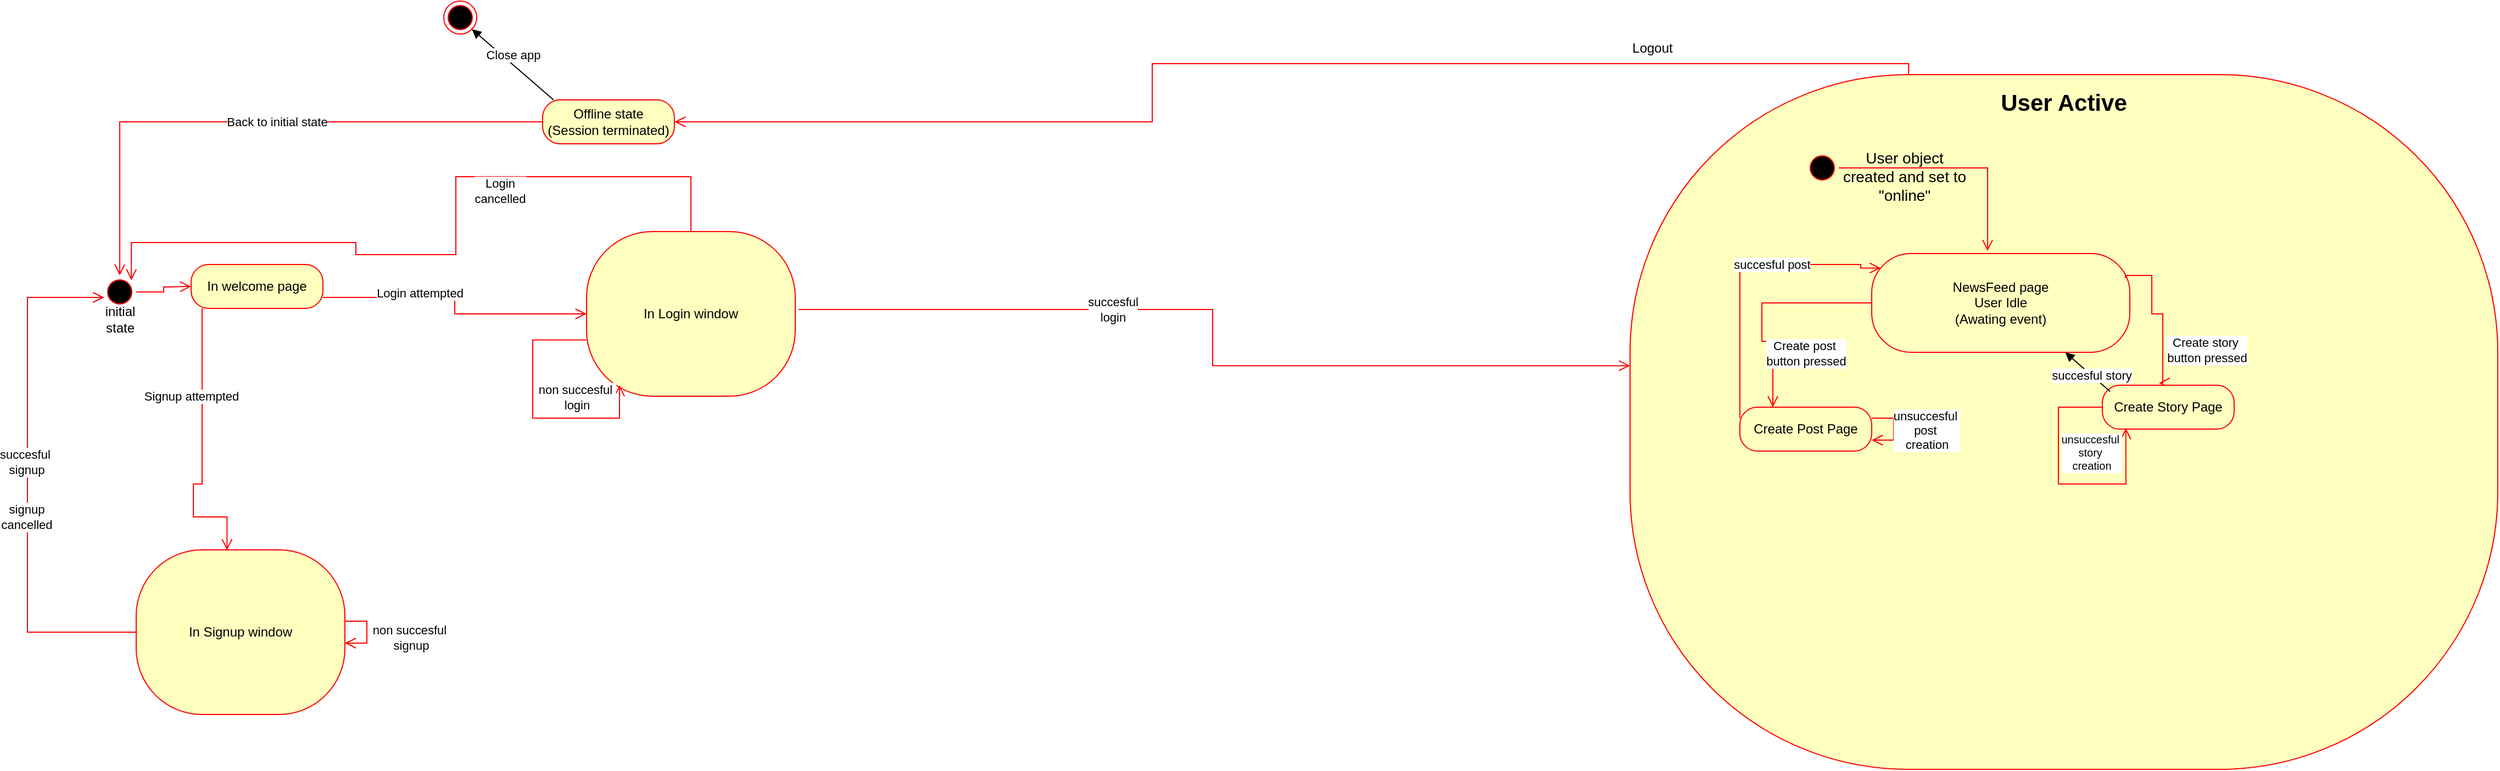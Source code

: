 <mxfile version="25.0.0">
  <diagram name="Page-1" id="KyFJbN3LeG4HaSNtgouU">
    <mxGraphModel dx="724" dy="388" grid="1" gridSize="10" guides="1" tooltips="1" connect="1" arrows="1" fold="1" page="1" pageScale="1" pageWidth="1169" pageHeight="827" math="0" shadow="0">
      <root>
        <mxCell id="0" />
        <mxCell id="1" parent="0" />
        <mxCell id="ROm6DJFv5Au94kjieVda-2" value="" style="ellipse;html=1;shape=startState;fillColor=#000000;strokeColor=#ff0000;" vertex="1" parent="1">
          <mxGeometry x="110" y="290" width="30" height="30" as="geometry" />
        </mxCell>
        <mxCell id="ROm6DJFv5Au94kjieVda-3" value="" style="edgeStyle=orthogonalEdgeStyle;html=1;verticalAlign=bottom;endArrow=open;endSize=8;strokeColor=#ff0000;rounded=0;" edge="1" source="ROm6DJFv5Au94kjieVda-2" parent="1">
          <mxGeometry relative="1" as="geometry">
            <mxPoint x="190" y="300" as="targetPoint" />
          </mxGeometry>
        </mxCell>
        <mxCell id="ROm6DJFv5Au94kjieVda-4" value="" style="rounded=1;whiteSpace=wrap;html=1;arcSize=40;fontColor=#000000;fillColor=#ffffc0;strokeColor=#ff0000;" vertex="1" parent="1">
          <mxGeometry x="1500" y="107" width="790" height="633" as="geometry" />
        </mxCell>
        <mxCell id="ROm6DJFv5Au94kjieVda-5" value="" style="edgeStyle=orthogonalEdgeStyle;html=1;verticalAlign=bottom;endArrow=open;endSize=8;strokeColor=#ff0000;rounded=0;exitX=0.321;exitY=0;exitDx=0;exitDy=0;exitPerimeter=0;entryX=1;entryY=0.5;entryDx=0;entryDy=0;" edge="1" source="ROm6DJFv5Au94kjieVda-4" parent="1" target="ROm6DJFv5Au94kjieVda-8">
          <mxGeometry relative="1" as="geometry">
            <mxPoint x="1280" y="142" as="targetPoint" />
          </mxGeometry>
        </mxCell>
        <mxCell id="ROm6DJFv5Au94kjieVda-6" value="&lt;b&gt;&lt;font style=&quot;font-size: 21px;&quot;&gt;User Active&lt;/font&gt;&lt;/b&gt;" style="text;strokeColor=none;align=center;fillColor=none;html=1;verticalAlign=middle;whiteSpace=wrap;rounded=0;" vertex="1" parent="1">
          <mxGeometry x="1715" y="117" width="360" height="30" as="geometry" />
        </mxCell>
        <mxCell id="ROm6DJFv5Au94kjieVda-7" value="Logout&lt;div&gt;&lt;br&gt;&lt;/div&gt;" style="text;html=1;align=center;verticalAlign=middle;resizable=0;points=[];autosize=1;strokeColor=none;fillColor=none;" vertex="1" parent="1">
          <mxGeometry x="1490" y="70" width="60" height="40" as="geometry" />
        </mxCell>
        <mxCell id="ROm6DJFv5Au94kjieVda-8" value="Offline state&lt;div&gt;(Session terminated)&lt;/div&gt;" style="rounded=1;whiteSpace=wrap;html=1;arcSize=40;fontColor=#000000;fillColor=#ffffc0;strokeColor=#ff0000;" vertex="1" parent="1">
          <mxGeometry x="510" y="130" width="120" height="40" as="geometry" />
        </mxCell>
        <mxCell id="ROm6DJFv5Au94kjieVda-9" value="" style="edgeStyle=orthogonalEdgeStyle;html=1;verticalAlign=bottom;endArrow=open;endSize=8;strokeColor=#ff0000;rounded=0;entryX=0.5;entryY=0;entryDx=0;entryDy=0;" edge="1" source="ROm6DJFv5Au94kjieVda-8" parent="1" target="ROm6DJFv5Au94kjieVda-2">
          <mxGeometry relative="1" as="geometry">
            <mxPoint x="570" y="230" as="targetPoint" />
          </mxGeometry>
        </mxCell>
        <mxCell id="ROm6DJFv5Au94kjieVda-10" value="&lt;div&gt;&lt;br&gt;&lt;/div&gt;&lt;div&gt;&lt;br&gt;&lt;/div&gt;" style="edgeLabel;html=1;align=center;verticalAlign=middle;resizable=0;points=[];" vertex="1" connectable="0" parent="ROm6DJFv5Au94kjieVda-9">
          <mxGeometry x="-0.091" y="1" relative="1" as="geometry">
            <mxPoint as="offset" />
          </mxGeometry>
        </mxCell>
        <mxCell id="ROm6DJFv5Au94kjieVda-19" value="Back to initial state" style="edgeLabel;html=1;align=center;verticalAlign=middle;resizable=0;points=[];" vertex="1" connectable="0" parent="ROm6DJFv5Au94kjieVda-9">
          <mxGeometry x="-0.077" relative="1" as="geometry">
            <mxPoint as="offset" />
          </mxGeometry>
        </mxCell>
        <mxCell id="ROm6DJFv5Au94kjieVda-11" value="initial&lt;div&gt;state&lt;/div&gt;" style="text;html=1;align=center;verticalAlign=middle;resizable=0;points=[];autosize=1;strokeColor=none;fillColor=none;" vertex="1" parent="1">
          <mxGeometry x="100" y="310" width="50" height="40" as="geometry" />
        </mxCell>
        <mxCell id="ROm6DJFv5Au94kjieVda-12" value="In welcome page" style="rounded=1;whiteSpace=wrap;html=1;arcSize=40;fontColor=#000000;fillColor=#ffffc0;strokeColor=#ff0000;" vertex="1" parent="1">
          <mxGeometry x="190" y="280" width="120" height="40" as="geometry" />
        </mxCell>
        <mxCell id="ROm6DJFv5Au94kjieVda-17" value="" style="ellipse;html=1;shape=endState;fillColor=#000000;strokeColor=#ff0000;" vertex="1" parent="1">
          <mxGeometry x="420" y="40" width="30" height="30" as="geometry" />
        </mxCell>
        <mxCell id="ROm6DJFv5Au94kjieVda-13" value="" style="edgeStyle=orthogonalEdgeStyle;html=1;verticalAlign=bottom;endArrow=open;endSize=8;strokeColor=#ff0000;rounded=0;entryX=0.435;entryY=0.002;entryDx=0;entryDy=0;entryPerimeter=0;" edge="1" source="ROm6DJFv5Au94kjieVda-12" parent="1" target="ROm6DJFv5Au94kjieVda-21">
          <mxGeometry relative="1" as="geometry">
            <mxPoint x="260" y="480" as="targetPoint" />
            <Array as="points">
              <mxPoint x="200" y="480" />
              <mxPoint x="192" y="480" />
              <mxPoint x="192" y="510" />
              <mxPoint x="223" y="510" />
            </Array>
          </mxGeometry>
        </mxCell>
        <mxCell id="ROm6DJFv5Au94kjieVda-20" value="Signup attempted" style="edgeLabel;html=1;align=center;verticalAlign=middle;resizable=0;points=[];" vertex="1" connectable="0" parent="ROm6DJFv5Au94kjieVda-13">
          <mxGeometry x="-0.318" y="-1" relative="1" as="geometry">
            <mxPoint x="-9" y="-9" as="offset" />
          </mxGeometry>
        </mxCell>
        <mxCell id="ROm6DJFv5Au94kjieVda-18" value="Close app" style="html=1;verticalAlign=bottom;endArrow=block;curved=0;rounded=0;entryX=1;entryY=1;entryDx=0;entryDy=0;exitX=0.083;exitY=0;exitDx=0;exitDy=0;exitPerimeter=0;" edge="1" parent="1" source="ROm6DJFv5Au94kjieVda-8" target="ROm6DJFv5Au94kjieVda-17">
          <mxGeometry width="80" relative="1" as="geometry">
            <mxPoint x="480" y="100" as="sourcePoint" />
            <mxPoint x="560" y="100" as="targetPoint" />
          </mxGeometry>
        </mxCell>
        <mxCell id="ROm6DJFv5Au94kjieVda-21" value="In Signup window" style="rounded=1;whiteSpace=wrap;html=1;arcSize=40;fontColor=#000000;fillColor=#ffffc0;strokeColor=#ff0000;" vertex="1" parent="1">
          <mxGeometry x="140" y="540" width="190" height="150" as="geometry" />
        </mxCell>
        <mxCell id="ROm6DJFv5Au94kjieVda-22" value="" style="edgeStyle=orthogonalEdgeStyle;html=1;verticalAlign=bottom;endArrow=open;endSize=8;strokeColor=#ff0000;rounded=0;elbow=vertical;" edge="1" source="ROm6DJFv5Au94kjieVda-21" parent="1" target="ROm6DJFv5Au94kjieVda-21">
          <mxGeometry relative="1" as="geometry">
            <mxPoint x="310" y="770" as="targetPoint" />
          </mxGeometry>
        </mxCell>
        <mxCell id="ROm6DJFv5Au94kjieVda-23" value="non succesful&amp;nbsp;&lt;div&gt;signup&lt;/div&gt;" style="edgeLabel;html=1;align=center;verticalAlign=middle;resizable=0;points=[];" vertex="1" connectable="0" parent="ROm6DJFv5Au94kjieVda-22">
          <mxGeometry x="-0.214" relative="1" as="geometry">
            <mxPoint x="40" y="11" as="offset" />
          </mxGeometry>
        </mxCell>
        <mxCell id="ROm6DJFv5Au94kjieVda-24" value="" style="edgeStyle=orthogonalEdgeStyle;html=1;verticalAlign=bottom;endArrow=open;endSize=8;strokeColor=#ff0000;rounded=0;elbow=vertical;" edge="1" parent="1" source="ROm6DJFv5Au94kjieVda-21" target="ROm6DJFv5Au94kjieVda-2">
          <mxGeometry relative="1" as="geometry">
            <mxPoint x="40" y="310" as="targetPoint" />
            <mxPoint x="100" y="510" as="sourcePoint" />
            <Array as="points">
              <mxPoint x="41" y="615" />
              <mxPoint x="41" y="310" />
            </Array>
          </mxGeometry>
        </mxCell>
        <mxCell id="ROm6DJFv5Au94kjieVda-25" value="succesful&amp;nbsp;&lt;div&gt;signup&lt;/div&gt;" style="edgeLabel;html=1;align=center;verticalAlign=middle;resizable=0;points=[];" vertex="1" connectable="0" parent="ROm6DJFv5Au94kjieVda-24">
          <mxGeometry x="-0.214" relative="1" as="geometry">
            <mxPoint x="-1" y="-68" as="offset" />
          </mxGeometry>
        </mxCell>
        <mxCell id="ROm6DJFv5Au94kjieVda-26" value="signup&lt;div&gt;cancelled&lt;/div&gt;" style="edgeLabel;html=1;align=center;verticalAlign=middle;resizable=0;points=[];" vertex="1" connectable="0" parent="1">
          <mxGeometry x="40" y="510" as="geometry" />
        </mxCell>
        <mxCell id="ROm6DJFv5Au94kjieVda-28" value="" style="edgeStyle=orthogonalEdgeStyle;html=1;verticalAlign=bottom;endArrow=open;endSize=8;strokeColor=#ff0000;rounded=0;exitX=1;exitY=0.75;exitDx=0;exitDy=0;" edge="1" source="ROm6DJFv5Au94kjieVda-12" parent="1" target="ROm6DJFv5Au94kjieVda-29">
          <mxGeometry relative="1" as="geometry">
            <mxPoint x="540" y="310" as="targetPoint" />
            <mxPoint x="400.059" y="295" as="sourcePoint" />
          </mxGeometry>
        </mxCell>
        <mxCell id="ROm6DJFv5Au94kjieVda-30" value="Login attempted" style="edgeLabel;html=1;align=center;verticalAlign=middle;resizable=0;points=[];" vertex="1" connectable="0" parent="ROm6DJFv5Au94kjieVda-28">
          <mxGeometry x="-0.303" y="4" relative="1" as="geometry">
            <mxPoint x="-1" as="offset" />
          </mxGeometry>
        </mxCell>
        <mxCell id="ROm6DJFv5Au94kjieVda-29" value="In Login window" style="rounded=1;whiteSpace=wrap;html=1;arcSize=40;fontColor=#000000;fillColor=#ffffc0;strokeColor=#ff0000;" vertex="1" parent="1">
          <mxGeometry x="550" y="250" width="190" height="150" as="geometry" />
        </mxCell>
        <mxCell id="ROm6DJFv5Au94kjieVda-31" value="" style="edgeStyle=orthogonalEdgeStyle;html=1;verticalAlign=bottom;endArrow=open;endSize=8;strokeColor=#ff0000;rounded=0;elbow=vertical;exitX=-0.001;exitY=0.658;exitDx=0;exitDy=0;exitPerimeter=0;entryX=0.158;entryY=0.933;entryDx=0;entryDy=0;entryPerimeter=0;" edge="1" parent="1" source="ROm6DJFv5Au94kjieVda-29" target="ROm6DJFv5Au94kjieVda-29">
          <mxGeometry relative="1" as="geometry">
            <mxPoint x="500" y="420" as="targetPoint" />
            <mxPoint x="450" y="430" as="sourcePoint" />
            <Array as="points">
              <mxPoint x="501" y="349" />
              <mxPoint x="501" y="420" />
              <mxPoint x="580" y="420" />
            </Array>
          </mxGeometry>
        </mxCell>
        <mxCell id="ROm6DJFv5Au94kjieVda-32" value="non succesful&amp;nbsp;&lt;div&gt;login&lt;/div&gt;" style="edgeLabel;html=1;align=center;verticalAlign=middle;resizable=0;points=[];" vertex="1" connectable="0" parent="ROm6DJFv5Au94kjieVda-31">
          <mxGeometry x="-0.214" relative="1" as="geometry">
            <mxPoint x="40" y="11" as="offset" />
          </mxGeometry>
        </mxCell>
        <mxCell id="ROm6DJFv5Au94kjieVda-33" value="" style="edgeStyle=orthogonalEdgeStyle;html=1;verticalAlign=bottom;endArrow=open;endSize=8;strokeColor=#ff0000;rounded=0;elbow=vertical;entryX=1;entryY=0;entryDx=0;entryDy=0;" edge="1" parent="1" source="ROm6DJFv5Au94kjieVda-29" target="ROm6DJFv5Au94kjieVda-2">
          <mxGeometry relative="1" as="geometry">
            <mxPoint x="510" y="241" as="targetPoint" />
            <mxPoint x="480" y="200" as="sourcePoint" />
            <Array as="points">
              <mxPoint x="645" y="200" />
              <mxPoint x="431" y="200" />
              <mxPoint x="431" y="271" />
              <mxPoint x="340" y="271" />
              <mxPoint x="340" y="260" />
              <mxPoint x="136" y="260" />
            </Array>
          </mxGeometry>
        </mxCell>
        <mxCell id="ROm6DJFv5Au94kjieVda-34" value="Login&lt;div&gt;cancelled&lt;/div&gt;" style="edgeLabel;html=1;align=center;verticalAlign=middle;resizable=0;points=[];" vertex="1" connectable="0" parent="ROm6DJFv5Au94kjieVda-33">
          <mxGeometry x="-0.214" relative="1" as="geometry">
            <mxPoint x="40" y="11" as="offset" />
          </mxGeometry>
        </mxCell>
        <mxCell id="ROm6DJFv5Au94kjieVda-35" value="" style="edgeStyle=orthogonalEdgeStyle;html=1;verticalAlign=bottom;endArrow=open;endSize=8;strokeColor=#ff0000;rounded=0;exitX=1.016;exitY=0.473;exitDx=0;exitDy=0;exitPerimeter=0;entryX=0;entryY=0.419;entryDx=0;entryDy=0;entryPerimeter=0;" edge="1" parent="1" source="ROm6DJFv5Au94kjieVda-29" target="ROm6DJFv5Au94kjieVda-4">
          <mxGeometry relative="1" as="geometry">
            <mxPoint x="800" y="319.49" as="targetPoint" />
            <mxPoint x="750" y="324.49" as="sourcePoint" />
          </mxGeometry>
        </mxCell>
        <mxCell id="ROm6DJFv5Au94kjieVda-48" value="succesful&lt;div&gt;login&lt;/div&gt;" style="edgeLabel;html=1;align=center;verticalAlign=middle;resizable=0;points=[];" vertex="1" connectable="0" parent="ROm6DJFv5Au94kjieVda-35">
          <mxGeometry x="-0.293" relative="1" as="geometry">
            <mxPoint as="offset" />
          </mxGeometry>
        </mxCell>
        <mxCell id="ROm6DJFv5Au94kjieVda-36" value="" style="ellipse;html=1;shape=startState;fillColor=#000000;strokeColor=#ff0000;" vertex="1" parent="1">
          <mxGeometry x="1660" y="177" width="30" height="30" as="geometry" />
        </mxCell>
        <mxCell id="ROm6DJFv5Au94kjieVda-37" value="" style="edgeStyle=orthogonalEdgeStyle;html=1;verticalAlign=bottom;endArrow=open;endSize=8;strokeColor=#ff0000;rounded=0;entryX=0.449;entryY=-0.026;entryDx=0;entryDy=0;entryPerimeter=0;" edge="1" source="ROm6DJFv5Au94kjieVda-36" parent="1" target="ROm6DJFv5Au94kjieVda-40">
          <mxGeometry relative="1" as="geometry">
            <mxPoint x="1675" y="250" as="targetPoint" />
          </mxGeometry>
        </mxCell>
        <mxCell id="ROm6DJFv5Au94kjieVda-39" value="&lt;span style=&quot;font-weight: normal;&quot;&gt;&lt;font style=&quot;font-size: 14px;&quot;&gt;User object created and set to &quot;online&quot;&lt;/font&gt;&lt;/span&gt;" style="text;strokeColor=none;align=center;fillColor=none;html=1;verticalAlign=middle;whiteSpace=wrap;rounded=0;fontStyle=1" vertex="1" parent="1">
          <mxGeometry x="1690" y="160" width="120" height="80" as="geometry" />
        </mxCell>
        <mxCell id="ROm6DJFv5Au94kjieVda-40" value="&lt;div&gt;NewsFeed page&lt;/div&gt;User Idle&lt;div&gt;(Awating event)&lt;/div&gt;" style="rounded=1;whiteSpace=wrap;html=1;arcSize=40;fontColor=#000000;fillColor=#ffffc0;strokeColor=#ff0000;" vertex="1" parent="1">
          <mxGeometry x="1720" y="270" width="235" height="90" as="geometry" />
        </mxCell>
        <mxCell id="ROm6DJFv5Au94kjieVda-41" value="" style="edgeStyle=orthogonalEdgeStyle;html=1;verticalAlign=bottom;endArrow=open;endSize=8;strokeColor=#ff0000;rounded=0;entryX=0.25;entryY=0;entryDx=0;entryDy=0;" edge="1" source="ROm6DJFv5Au94kjieVda-40" parent="1" target="ROm6DJFv5Au94kjieVda-49">
          <mxGeometry relative="1" as="geometry">
            <mxPoint x="1680" y="350" as="targetPoint" />
            <Array as="points">
              <mxPoint x="1620" y="315" />
              <mxPoint x="1620" y="350" />
              <mxPoint x="1630" y="350" />
            </Array>
          </mxGeometry>
        </mxCell>
        <mxCell id="ROm6DJFv5Au94kjieVda-51" value="Create post&amp;nbsp;&lt;div&gt;button pressed&lt;/div&gt;" style="edgeLabel;html=1;align=center;verticalAlign=middle;resizable=0;points=[];" vertex="1" connectable="0" parent="ROm6DJFv5Au94kjieVda-41">
          <mxGeometry x="0.244" relative="1" as="geometry">
            <mxPoint x="40" y="18" as="offset" />
          </mxGeometry>
        </mxCell>
        <mxCell id="ROm6DJFv5Au94kjieVda-49" value="Create Post Page" style="rounded=1;whiteSpace=wrap;html=1;arcSize=40;fontColor=#000000;fillColor=#ffffc0;strokeColor=#ff0000;" vertex="1" parent="1">
          <mxGeometry x="1600" y="410" width="120" height="40" as="geometry" />
        </mxCell>
        <mxCell id="ROm6DJFv5Au94kjieVda-50" value="" style="edgeStyle=orthogonalEdgeStyle;html=1;verticalAlign=bottom;endArrow=open;endSize=8;strokeColor=#ff0000;rounded=0;" edge="1" source="ROm6DJFv5Au94kjieVda-49" parent="1" target="ROm6DJFv5Au94kjieVda-49">
          <mxGeometry relative="1" as="geometry">
            <mxPoint x="1660" y="510" as="targetPoint" />
          </mxGeometry>
        </mxCell>
        <mxCell id="ROm6DJFv5Au94kjieVda-52" value="unsuccesful&amp;nbsp;&lt;div&gt;post&amp;nbsp;&lt;/div&gt;&lt;div&gt;creation&lt;/div&gt;" style="edgeLabel;html=1;align=center;verticalAlign=middle;resizable=0;points=[];" vertex="1" connectable="0" parent="ROm6DJFv5Au94kjieVda-50">
          <mxGeometry x="-0.185" relative="1" as="geometry">
            <mxPoint x="30" y="6" as="offset" />
          </mxGeometry>
        </mxCell>
        <mxCell id="ROm6DJFv5Au94kjieVda-53" value="" style="edgeStyle=orthogonalEdgeStyle;html=1;verticalAlign=bottom;endArrow=open;endSize=8;strokeColor=#ff0000;rounded=0;exitX=0;exitY=0.25;exitDx=0;exitDy=0;entryX=0.035;entryY=0.147;entryDx=0;entryDy=0;entryPerimeter=0;" edge="1" parent="1" source="ROm6DJFv5Au94kjieVda-49" target="ROm6DJFv5Au94kjieVda-40">
          <mxGeometry relative="1" as="geometry">
            <mxPoint x="1720" y="280" as="targetPoint" />
            <mxPoint x="1369.94" y="185" as="sourcePoint" />
            <Array as="points">
              <mxPoint x="1600" y="280" />
              <mxPoint x="1710" y="280" />
              <mxPoint x="1710" y="283" />
            </Array>
          </mxGeometry>
        </mxCell>
        <mxCell id="ROm6DJFv5Au94kjieVda-54" value="succesful post" style="edgeLabel;html=1;align=center;verticalAlign=middle;resizable=0;points=[];" vertex="1" connectable="0" parent="ROm6DJFv5Au94kjieVda-53">
          <mxGeometry x="0.244" relative="1" as="geometry">
            <mxPoint as="offset" />
          </mxGeometry>
        </mxCell>
        <mxCell id="ROm6DJFv5Au94kjieVda-55" value="" style="edgeStyle=orthogonalEdgeStyle;html=1;verticalAlign=bottom;endArrow=open;endSize=8;strokeColor=#ff0000;rounded=0;entryX=0.429;entryY=-0.049;entryDx=0;entryDy=0;exitX=0.983;exitY=0.25;exitDx=0;exitDy=0;exitPerimeter=0;entryPerimeter=0;" edge="1" parent="1" source="ROm6DJFv5Au94kjieVda-40" target="ROm6DJFv5Au94kjieVda-59">
          <mxGeometry relative="1" as="geometry">
            <mxPoint x="1985" y="385" as="targetPoint" />
            <mxPoint x="2075" y="290" as="sourcePoint" />
            <Array as="points">
              <mxPoint x="1951" y="290" />
              <mxPoint x="1975" y="290" />
              <mxPoint x="1975" y="325" />
              <mxPoint x="1985" y="325" />
              <mxPoint x="1985" y="388" />
            </Array>
          </mxGeometry>
        </mxCell>
        <mxCell id="ROm6DJFv5Au94kjieVda-56" value="Create story&amp;nbsp;&lt;div&gt;button pressed&lt;/div&gt;" style="edgeLabel;html=1;align=center;verticalAlign=middle;resizable=0;points=[];" vertex="1" connectable="0" parent="ROm6DJFv5Au94kjieVda-55">
          <mxGeometry x="0.244" relative="1" as="geometry">
            <mxPoint x="40" y="18" as="offset" />
          </mxGeometry>
        </mxCell>
        <mxCell id="ROm6DJFv5Au94kjieVda-59" value="Create Story Page" style="rounded=1;whiteSpace=wrap;html=1;arcSize=40;fontColor=#000000;fillColor=#ffffc0;strokeColor=#ff0000;" vertex="1" parent="1">
          <mxGeometry x="1930" y="390" width="120" height="40" as="geometry" />
        </mxCell>
        <mxCell id="ROm6DJFv5Au94kjieVda-60" value="" style="edgeStyle=orthogonalEdgeStyle;html=1;verticalAlign=bottom;endArrow=open;endSize=8;strokeColor=#ff0000;rounded=0;exitX=0;exitY=0.5;exitDx=0;exitDy=0;entryX=0.178;entryY=0.978;entryDx=0;entryDy=0;entryPerimeter=0;" edge="1" parent="1" source="ROm6DJFv5Au94kjieVda-59" target="ROm6DJFv5Au94kjieVda-59">
          <mxGeometry relative="1" as="geometry">
            <mxPoint x="1910" y="480" as="targetPoint" />
            <mxPoint x="1910" y="460" as="sourcePoint" />
            <Array as="points">
              <mxPoint x="1890" y="410" />
              <mxPoint x="1890" y="480" />
              <mxPoint x="1951" y="480" />
            </Array>
          </mxGeometry>
        </mxCell>
        <mxCell id="ROm6DJFv5Au94kjieVda-61" value="unsuccesful&amp;nbsp;&lt;div&gt;story&amp;nbsp;&lt;/div&gt;&lt;div&gt;creation&lt;/div&gt;" style="edgeLabel;html=1;align=center;verticalAlign=middle;resizable=0;points=[];fontSize=10;" vertex="1" connectable="0" parent="ROm6DJFv5Au94kjieVda-60">
          <mxGeometry x="-0.185" relative="1" as="geometry">
            <mxPoint x="30" y="-10" as="offset" />
          </mxGeometry>
        </mxCell>
        <mxCell id="ROm6DJFv5Au94kjieVda-64" value="succesful story" style="html=1;verticalAlign=bottom;endArrow=block;curved=0;rounded=0;entryX=0.75;entryY=1;entryDx=0;entryDy=0;exitX=0.059;exitY=0.145;exitDx=0;exitDy=0;exitPerimeter=0;" edge="1" parent="1" source="ROm6DJFv5Au94kjieVda-59" target="ROm6DJFv5Au94kjieVda-40">
          <mxGeometry x="-0.386" y="7" width="80" relative="1" as="geometry">
            <mxPoint x="1870" y="390" as="sourcePoint" />
            <mxPoint x="1950" y="390" as="targetPoint" />
            <mxPoint as="offset" />
          </mxGeometry>
        </mxCell>
      </root>
    </mxGraphModel>
  </diagram>
</mxfile>
